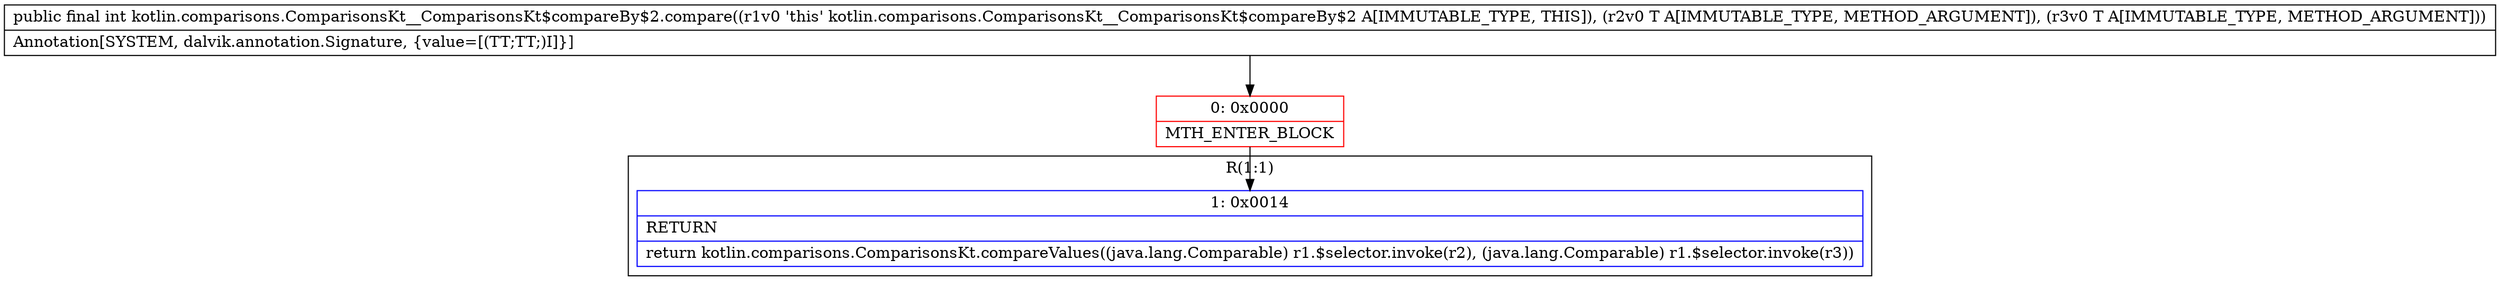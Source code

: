 digraph "CFG forkotlin.comparisons.ComparisonsKt__ComparisonsKt$compareBy$2.compare(Ljava\/lang\/Object;Ljava\/lang\/Object;)I" {
subgraph cluster_Region_1133730748 {
label = "R(1:1)";
node [shape=record,color=blue];
Node_1 [shape=record,label="{1\:\ 0x0014|RETURN\l|return kotlin.comparisons.ComparisonsKt.compareValues((java.lang.Comparable) r1.$selector.invoke(r2), (java.lang.Comparable) r1.$selector.invoke(r3))\l}"];
}
Node_0 [shape=record,color=red,label="{0\:\ 0x0000|MTH_ENTER_BLOCK\l}"];
MethodNode[shape=record,label="{public final int kotlin.comparisons.ComparisonsKt__ComparisonsKt$compareBy$2.compare((r1v0 'this' kotlin.comparisons.ComparisonsKt__ComparisonsKt$compareBy$2 A[IMMUTABLE_TYPE, THIS]), (r2v0 T A[IMMUTABLE_TYPE, METHOD_ARGUMENT]), (r3v0 T A[IMMUTABLE_TYPE, METHOD_ARGUMENT]))  | Annotation[SYSTEM, dalvik.annotation.Signature, \{value=[(TT;TT;)I]\}]\l}"];
MethodNode -> Node_0;
Node_0 -> Node_1;
}


